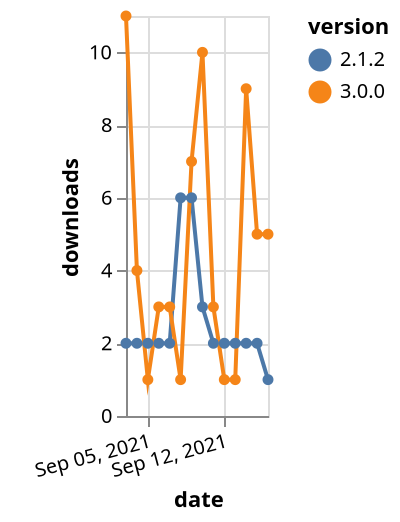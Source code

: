 {"$schema": "https://vega.github.io/schema/vega-lite/v5.json", "description": "A simple bar chart with embedded data.", "data": {"values": [{"date": "2021-09-03", "total": 3027, "delta": 2, "version": "2.1.2"}, {"date": "2021-09-04", "total": 3029, "delta": 2, "version": "2.1.2"}, {"date": "2021-09-05", "total": 3031, "delta": 2, "version": "2.1.2"}, {"date": "2021-09-06", "total": 3033, "delta": 2, "version": "2.1.2"}, {"date": "2021-09-07", "total": 3035, "delta": 2, "version": "2.1.2"}, {"date": "2021-09-08", "total": 3041, "delta": 6, "version": "2.1.2"}, {"date": "2021-09-09", "total": 3047, "delta": 6, "version": "2.1.2"}, {"date": "2021-09-10", "total": 3050, "delta": 3, "version": "2.1.2"}, {"date": "2021-09-11", "total": 3052, "delta": 2, "version": "2.1.2"}, {"date": "2021-09-12", "total": 3054, "delta": 2, "version": "2.1.2"}, {"date": "2021-09-13", "total": 3056, "delta": 2, "version": "2.1.2"}, {"date": "2021-09-14", "total": 3058, "delta": 2, "version": "2.1.2"}, {"date": "2021-09-15", "total": 3060, "delta": 2, "version": "2.1.2"}, {"date": "2021-09-16", "total": 3061, "delta": 1, "version": "2.1.2"}, {"date": "2021-09-03", "total": 1222, "delta": 11, "version": "3.0.0"}, {"date": "2021-09-04", "total": 1226, "delta": 4, "version": "3.0.0"}, {"date": "2021-09-05", "total": 1227, "delta": 1, "version": "3.0.0"}, {"date": "2021-09-06", "total": 1230, "delta": 3, "version": "3.0.0"}, {"date": "2021-09-07", "total": 1233, "delta": 3, "version": "3.0.0"}, {"date": "2021-09-08", "total": 1234, "delta": 1, "version": "3.0.0"}, {"date": "2021-09-09", "total": 1241, "delta": 7, "version": "3.0.0"}, {"date": "2021-09-10", "total": 1251, "delta": 10, "version": "3.0.0"}, {"date": "2021-09-11", "total": 1254, "delta": 3, "version": "3.0.0"}, {"date": "2021-09-12", "total": 1255, "delta": 1, "version": "3.0.0"}, {"date": "2021-09-13", "total": 1256, "delta": 1, "version": "3.0.0"}, {"date": "2021-09-14", "total": 1265, "delta": 9, "version": "3.0.0"}, {"date": "2021-09-15", "total": 1270, "delta": 5, "version": "3.0.0"}, {"date": "2021-09-16", "total": 1275, "delta": 5, "version": "3.0.0"}]}, "width": "container", "mark": {"type": "line", "point": {"filled": true}}, "encoding": {"x": {"field": "date", "type": "temporal", "timeUnit": "yearmonthdate", "title": "date", "axis": {"labelAngle": -15}}, "y": {"field": "delta", "type": "quantitative", "title": "downloads"}, "color": {"field": "version", "type": "nominal"}, "tooltip": {"field": "delta"}}}